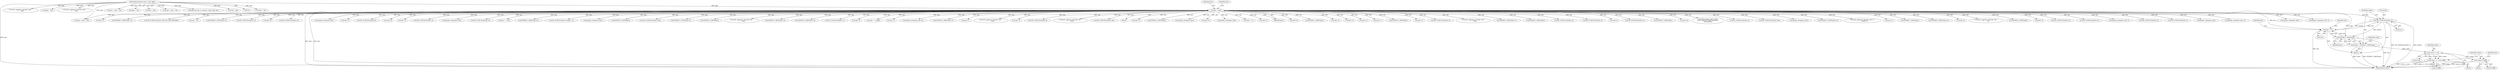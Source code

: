 digraph "0_tcpdump_ffde45acf3348f8353fb4064a1b21683ee6b5ddf@pointer" {
"1000486" [label="(Call,ND_TCHECK2(tptr[0], 4))"];
"1000542" [label="(Call,tptr +=4)"];
"1000493" [label="(Call,EXTRACT_32BITS(tptr))"];
"1000142" [label="(Call,tptr = pptr)"];
"1000128" [label="(MethodParameterIn,const u_char *pptr)"];
"1000486" [label="(Call,ND_TCHECK2(tptr[0], 4))"];
"1000491" [label="(Call,comm = EXTRACT_32BITS(tptr))"];
"1000524" [label="(Call,comm >> 16)"];
"1000523" [label="(Call,(comm >> 16) & 0xffff)"];
"1000529" [label="(Call,comm & 0xffff)"];
"1002483" [label="(Call,ipaddr_string(ndo, tptr))"];
"1000530" [label="(Identifier,comm)"];
"1000487" [label="(Call,tptr[0])"];
"1002288" [label="(Call,ipaddr_string(ndo, tptr+2))"];
"1002353" [label="(Call,tptr+2)"];
"1000484" [label="(Block,)"];
"1002198" [label="(Call,EXTRACT_16BITS(tptr+2))"];
"1001642" [label="(Call,ND_TCHECK2(tptr[0], BGP_MP_NLRI_MINSIZE))"];
"1002391" [label="(Call,tptr +=8)"];
"1002246" [label="(Call,EXTRACT_32BITS(tptr+2))"];
"1000208" [label="(Call,pptr + len)"];
"1000524" [label="(Call,comm >> 16)"];
"1000615" [label="(Call,ND_TCHECK2(tptr[0], 3))"];
"1002312" [label="(Call,tptr+6)"];
"1002613" [label="(Call,ND_TCHECK2(tptr[3], 8))"];
"1000527" [label="(Literal,0xffff)"];
"1002915" [label="(MethodReturn,RET)"];
"1002886" [label="(Call,print_unknown_data(ndo, pptr, \"\n\t    \", len))"];
"1002462" [label="(Call,ipaddr_string(ndo, tptr))"];
"1002261" [label="(Call,tptr+2)"];
"1000522" [label="(Block,)"];
"1002529" [label="(Call,ND_TCHECK2(tptr[0], 8))"];
"1002335" [label="(Call,tptr+6)"];
"1000128" [label="(MethodParameterIn,const u_char *pptr)"];
"1002629" [label="(Call,tptr+3)"];
"1002493" [label="(Call,ND_TCHECK2(tptr[0], 4))"];
"1000493" [label="(Call,EXTRACT_32BITS(tptr))"];
"1000331" [label="(Call,ipaddr_string(ndo, tptr))"];
"1002472" [label="(Call,ND_TCHECK2(tptr[0], 8))"];
"1001097" [label="(Call,tptr += tlen)"];
"1002250" [label="(Call,EXTRACT_16BITS(tptr+6))"];
"1002602" [label="(Call,ND_TCHECK2(tptr[3], length - 3))"];
"1000567" [label="(Call,ipaddr_string(ndo, tptr))"];
"1000357" [label="(Call,EXTRACT_32BITS(tptr))"];
"1000663" [label="(Call,ND_TCHECK2(tptr[0], tlen))"];
"1000491" [label="(Call,comm = EXTRACT_32BITS(tptr))"];
"1002260" [label="(Call,EXTRACT_32BITS(tptr+2))"];
"1000142" [label="(Call,tptr = pptr)"];
"1000529" [label="(Call,comm & 0xffff)"];
"1002664" [label="(Call,EXTRACT_32BITS(tptr))"];
"1002125" [label="(Call,pptr + len)"];
"1000534" [label="(Identifier,tlen)"];
"1001092" [label="(Call,print_unknown_data(ndo, tptr, \"\n\t    \", tlen))"];
"1002361" [label="(Call,EXTRACT_16BITS(tptr+4))"];
"1002905" [label="(Call,print_unknown_data(ndo, pptr, \"\n\t    \", len))"];
"1002203" [label="(Call,EXTRACT_32BITS(tptr+4))"];
"1000544" [label="(Literal,4)"];
"1002155" [label="(Call,ND_TCHECK2(tptr[0], 2))"];
"1002362" [label="(Call,tptr+4)"];
"1000206" [label="(Call,tptr < pptr + len)"];
"1002636" [label="(Call,tptr += length)"];
"1002123" [label="(Call,tptr = pptr + len)"];
"1002402" [label="(Call,tptr+1)"];
"1000528" [label="(Block,)"];
"1000486" [label="(Call,ND_TCHECK2(tptr[0], 4))"];
"1002207" [label="(Call,ipaddr_string(ndo, tptr+4))"];
"1002435" [label="(Call,EXTRACT_24BITS(tptr+2))"];
"1002586" [label="(Call,tptr+1)"];
"1001627" [label="(Call,pptr + len)"];
"1002556" [label="(Call,print_unknown_data(ndo, tptr, \"\n\t      \", tlen))"];
"1002373" [label="(Call,tptr+2)"];
"1000445" [label="(Call,ND_TCHECK2(tptr[0], 8))"];
"1000682" [label="(Call,print_unknown_data(ndo, tptr, \"\n\t    \", tlen))"];
"1000385" [label="(Call,ND_TCHECK2(tptr[0], len))"];
"1000130" [label="(Block,)"];
"1002436" [label="(Call,tptr+2)"];
"1000426" [label="(Call,EXTRACT_32BITS(tptr))"];
"1000494" [label="(Identifier,tptr)"];
"1002540" [label="(Call,ipaddr_string(ndo, tptr))"];
"1002209" [label="(Call,tptr+4)"];
"1000526" [label="(Literal,16)"];
"1000598" [label="(Call,ipaddr_string(ndo, tptr))"];
"1002440" [label="(Call,tptr +=5)"];
"1002225" [label="(Call,tptr+2)"];
"1001170" [label="(Call,tptr - pptr)"];
"1000144" [label="(Identifier,pptr)"];
"1002229" [label="(Call,tptr+6)"];
"1001625" [label="(Call,tptr = pptr + len)"];
"1002162" [label="(Call,EXTRACT_16BITS(tptr))"];
"1000525" [label="(Identifier,comm)"];
"1002290" [label="(Call,tptr+2)"];
"1002358" [label="(Call,tptr+3)"];
"1002247" [label="(Call,tptr+2)"];
"1002319" [label="(Call,tptr+7)"];
"1001649" [label="(Call,EXTRACT_16BITS(tptr))"];
"1002304" [label="(Call,tptr+2)"];
"1002644" [label="(Call,ND_TCHECK2(tptr[0], 4))"];
"1000492" [label="(Identifier,comm)"];
"1001617" [label="(Call,print_unknown_data(ndo, tptr, \"\n\t    \", tlen))"];
"1002585" [label="(Call,EXTRACT_16BITS(tptr+1))"];
"1000622" [label="(Call,EXTRACT_16BITS(tptr))"];
"1000557" [label="(Call,ND_TCHECK2(tptr[0], 4))"];
"1000347" [label="(Call,ND_TCHECK2(tptr[0], 4))"];
"1000543" [label="(Identifier,tptr)"];
"1002095" [label="(Call,tptr-3)"];
"1002412" [label="(Call,ND_TCHECK2(tptr[0], 5))"];
"1000406" [label="(Call,EXTRACT_16BITS(tptr))"];
"1002329" [label="(Call,tptr+6)"];
"1000170" [label="(Call,tok2str(bgp_origin_values,\n\t\t\t\t\t\t\"Unknown Origin Typecode\",\n\t\t\t\t\t\ttptr[0]))"];
"1000321" [label="(Call,ND_TCHECK2(tptr[0], 4))"];
"1001073" [label="(Call,ND_TCHECK2(tptr[0], tlen))"];
"1002520" [label="(Call,ipaddr_string(ndo, tptr))"];
"1000200" [label="(Call,bgp_attr_get_as_size(ndo, atype, pptr, len))"];
"1000482" [label="(Identifier,tlen)"];
"1002228" [label="(Call,EXTRACT_16BITS(tptr+6))"];
"1002627" [label="(Call,print_unknown_data(ndo, tptr+3,\"\n\t      \", length-3))"];
"1002199" [label="(Call,tptr+2)"];
"1000531" [label="(Literal,0xffff)"];
"1002844" [label="(Call,EXTRACT_32BITS(tptr))"];
"1002372" [label="(Call,EXTRACT_16BITS(tptr+2))"];
"1002251" [label="(Call,tptr+6)"];
"1002382" [label="(Call,print_unknown_data(ndo, tptr, \"\n\t      \", 8))"];
"1000143" [label="(Identifier,tptr)"];
"1000461" [label="(Call,EXTRACT_32BITS(tptr))"];
"1002204" [label="(Call,tptr+4)"];
"1002509" [label="(Call,ND_TCHECK2(tptr[0], 8))"];
"1002451" [label="(Call,ND_TCHECK2(tptr[0], 8))"];
"1001696" [label="(Call,tptr - pptr)"];
"1000496" [label="(Identifier,comm)"];
"1000542" [label="(Call,tptr +=4)"];
"1002302" [label="(Call,ipaddr_string(ndo, tptr+2))"];
"1000587" [label="(Call,ND_TCHECK2(tptr[0], 4))"];
"1002566" [label="(Call,ND_TCHECK2(tptr[0], 3))"];
"1000490" [label="(Literal,4)"];
"1000523" [label="(Call,(comm >> 16) & 0xffff)"];
"1000146" [label="(Identifier,tlen)"];
"1002503" [label="(Call,ipaddr_string(ndo, tptr))"];
"1002223" [label="(Call,ipaddr_string(ndo, tptr+2))"];
"1000486" -> "1000484"  [label="AST: "];
"1000486" -> "1000490"  [label="CFG: "];
"1000487" -> "1000486"  [label="AST: "];
"1000490" -> "1000486"  [label="AST: "];
"1000492" -> "1000486"  [label="CFG: "];
"1000486" -> "1002915"  [label="DDG: ND_TCHECK2(tptr[0], 4)"];
"1000486" -> "1002915"  [label="DDG: tptr[0]"];
"1000542" -> "1000486"  [label="DDG: tptr"];
"1000142" -> "1000486"  [label="DDG: tptr"];
"1000486" -> "1000493"  [label="DDG: tptr[0]"];
"1000486" -> "1000542"  [label="DDG: tptr[0]"];
"1000542" -> "1000484"  [label="AST: "];
"1000542" -> "1000544"  [label="CFG: "];
"1000543" -> "1000542"  [label="AST: "];
"1000544" -> "1000542"  [label="AST: "];
"1000482" -> "1000542"  [label="CFG: "];
"1000542" -> "1002915"  [label="DDG: tptr"];
"1000542" -> "1000493"  [label="DDG: tptr"];
"1000493" -> "1000542"  [label="DDG: tptr"];
"1000142" -> "1000542"  [label="DDG: tptr"];
"1000493" -> "1000491"  [label="AST: "];
"1000493" -> "1000494"  [label="CFG: "];
"1000494" -> "1000493"  [label="AST: "];
"1000491" -> "1000493"  [label="CFG: "];
"1000493" -> "1002915"  [label="DDG: tptr"];
"1000493" -> "1000491"  [label="DDG: tptr"];
"1000142" -> "1000493"  [label="DDG: tptr"];
"1000142" -> "1000130"  [label="AST: "];
"1000142" -> "1000144"  [label="CFG: "];
"1000143" -> "1000142"  [label="AST: "];
"1000144" -> "1000142"  [label="AST: "];
"1000146" -> "1000142"  [label="CFG: "];
"1000142" -> "1002915"  [label="DDG: pptr"];
"1000142" -> "1002915"  [label="DDG: tptr"];
"1000128" -> "1000142"  [label="DDG: pptr"];
"1000142" -> "1000170"  [label="DDG: tptr"];
"1000142" -> "1000206"  [label="DDG: tptr"];
"1000142" -> "1000321"  [label="DDG: tptr"];
"1000142" -> "1000331"  [label="DDG: tptr"];
"1000142" -> "1000347"  [label="DDG: tptr"];
"1000142" -> "1000357"  [label="DDG: tptr"];
"1000142" -> "1000385"  [label="DDG: tptr"];
"1000142" -> "1000406"  [label="DDG: tptr"];
"1000142" -> "1000426"  [label="DDG: tptr"];
"1000142" -> "1000445"  [label="DDG: tptr"];
"1000142" -> "1000461"  [label="DDG: tptr"];
"1000142" -> "1000557"  [label="DDG: tptr"];
"1000142" -> "1000567"  [label="DDG: tptr"];
"1000142" -> "1000587"  [label="DDG: tptr"];
"1000142" -> "1000598"  [label="DDG: tptr"];
"1000142" -> "1000615"  [label="DDG: tptr"];
"1000142" -> "1000622"  [label="DDG: tptr"];
"1000142" -> "1000663"  [label="DDG: tptr"];
"1000142" -> "1000682"  [label="DDG: tptr"];
"1000142" -> "1001073"  [label="DDG: tptr"];
"1000142" -> "1001092"  [label="DDG: tptr"];
"1000142" -> "1001097"  [label="DDG: tptr"];
"1000142" -> "1001617"  [label="DDG: tptr"];
"1000142" -> "1001642"  [label="DDG: tptr"];
"1000142" -> "1001649"  [label="DDG: tptr"];
"1000142" -> "1002095"  [label="DDG: tptr"];
"1000142" -> "1002155"  [label="DDG: tptr"];
"1000142" -> "1002162"  [label="DDG: tptr"];
"1000142" -> "1002198"  [label="DDG: tptr"];
"1000142" -> "1002199"  [label="DDG: tptr"];
"1000142" -> "1002203"  [label="DDG: tptr"];
"1000142" -> "1002204"  [label="DDG: tptr"];
"1000142" -> "1002207"  [label="DDG: tptr"];
"1000142" -> "1002209"  [label="DDG: tptr"];
"1000142" -> "1002223"  [label="DDG: tptr"];
"1000142" -> "1002225"  [label="DDG: tptr"];
"1000142" -> "1002228"  [label="DDG: tptr"];
"1000142" -> "1002229"  [label="DDG: tptr"];
"1000142" -> "1002246"  [label="DDG: tptr"];
"1000142" -> "1002247"  [label="DDG: tptr"];
"1000142" -> "1002250"  [label="DDG: tptr"];
"1000142" -> "1002251"  [label="DDG: tptr"];
"1000142" -> "1002260"  [label="DDG: tptr"];
"1000142" -> "1002261"  [label="DDG: tptr"];
"1000142" -> "1002288"  [label="DDG: tptr"];
"1000142" -> "1002290"  [label="DDG: tptr"];
"1000142" -> "1002302"  [label="DDG: tptr"];
"1000142" -> "1002304"  [label="DDG: tptr"];
"1000142" -> "1002312"  [label="DDG: tptr"];
"1000142" -> "1002319"  [label="DDG: tptr"];
"1000142" -> "1002329"  [label="DDG: tptr"];
"1000142" -> "1002335"  [label="DDG: tptr"];
"1000142" -> "1002353"  [label="DDG: tptr"];
"1000142" -> "1002358"  [label="DDG: tptr"];
"1000142" -> "1002361"  [label="DDG: tptr"];
"1000142" -> "1002362"  [label="DDG: tptr"];
"1000142" -> "1002372"  [label="DDG: tptr"];
"1000142" -> "1002373"  [label="DDG: tptr"];
"1000142" -> "1002382"  [label="DDG: tptr"];
"1000142" -> "1002391"  [label="DDG: tptr"];
"1000142" -> "1002402"  [label="DDG: tptr"];
"1000142" -> "1002412"  [label="DDG: tptr"];
"1000142" -> "1002435"  [label="DDG: tptr"];
"1000142" -> "1002436"  [label="DDG: tptr"];
"1000142" -> "1002440"  [label="DDG: tptr"];
"1000142" -> "1002451"  [label="DDG: tptr"];
"1000142" -> "1002462"  [label="DDG: tptr"];
"1000142" -> "1002472"  [label="DDG: tptr"];
"1000142" -> "1002483"  [label="DDG: tptr"];
"1000142" -> "1002493"  [label="DDG: tptr"];
"1000142" -> "1002503"  [label="DDG: tptr"];
"1000142" -> "1002509"  [label="DDG: tptr"];
"1000142" -> "1002520"  [label="DDG: tptr"];
"1000142" -> "1002529"  [label="DDG: tptr"];
"1000142" -> "1002540"  [label="DDG: tptr"];
"1000142" -> "1002556"  [label="DDG: tptr"];
"1000142" -> "1002566"  [label="DDG: tptr"];
"1000142" -> "1002585"  [label="DDG: tptr"];
"1000142" -> "1002586"  [label="DDG: tptr"];
"1000142" -> "1002602"  [label="DDG: tptr"];
"1000142" -> "1002613"  [label="DDG: tptr"];
"1000142" -> "1002627"  [label="DDG: tptr"];
"1000142" -> "1002629"  [label="DDG: tptr"];
"1000142" -> "1002636"  [label="DDG: tptr"];
"1000142" -> "1002644"  [label="DDG: tptr"];
"1000142" -> "1002664"  [label="DDG: tptr"];
"1000142" -> "1002844"  [label="DDG: tptr"];
"1000128" -> "1000125"  [label="AST: "];
"1000128" -> "1002915"  [label="DDG: pptr"];
"1000128" -> "1000200"  [label="DDG: pptr"];
"1000128" -> "1000206"  [label="DDG: pptr"];
"1000128" -> "1000208"  [label="DDG: pptr"];
"1000128" -> "1001170"  [label="DDG: pptr"];
"1000128" -> "1001625"  [label="DDG: pptr"];
"1000128" -> "1001627"  [label="DDG: pptr"];
"1000128" -> "1001696"  [label="DDG: pptr"];
"1000128" -> "1002123"  [label="DDG: pptr"];
"1000128" -> "1002125"  [label="DDG: pptr"];
"1000128" -> "1002886"  [label="DDG: pptr"];
"1000128" -> "1002905"  [label="DDG: pptr"];
"1000491" -> "1000484"  [label="AST: "];
"1000492" -> "1000491"  [label="AST: "];
"1000496" -> "1000491"  [label="CFG: "];
"1000491" -> "1002915"  [label="DDG: EXTRACT_32BITS(tptr)"];
"1000491" -> "1002915"  [label="DDG: comm"];
"1000491" -> "1000524"  [label="DDG: comm"];
"1000524" -> "1000523"  [label="AST: "];
"1000524" -> "1000526"  [label="CFG: "];
"1000525" -> "1000524"  [label="AST: "];
"1000526" -> "1000524"  [label="AST: "];
"1000527" -> "1000524"  [label="CFG: "];
"1000524" -> "1000523"  [label="DDG: comm"];
"1000524" -> "1000523"  [label="DDG: 16"];
"1000524" -> "1000529"  [label="DDG: comm"];
"1000523" -> "1000522"  [label="AST: "];
"1000523" -> "1000527"  [label="CFG: "];
"1000527" -> "1000523"  [label="AST: "];
"1000530" -> "1000523"  [label="CFG: "];
"1000523" -> "1002915"  [label="DDG: comm >> 16"];
"1000523" -> "1002915"  [label="DDG: (comm >> 16) & 0xffff"];
"1000529" -> "1000528"  [label="AST: "];
"1000529" -> "1000531"  [label="CFG: "];
"1000530" -> "1000529"  [label="AST: "];
"1000531" -> "1000529"  [label="AST: "];
"1000534" -> "1000529"  [label="CFG: "];
"1000529" -> "1002915"  [label="DDG: comm"];
"1000529" -> "1002915"  [label="DDG: comm & 0xffff"];
}
